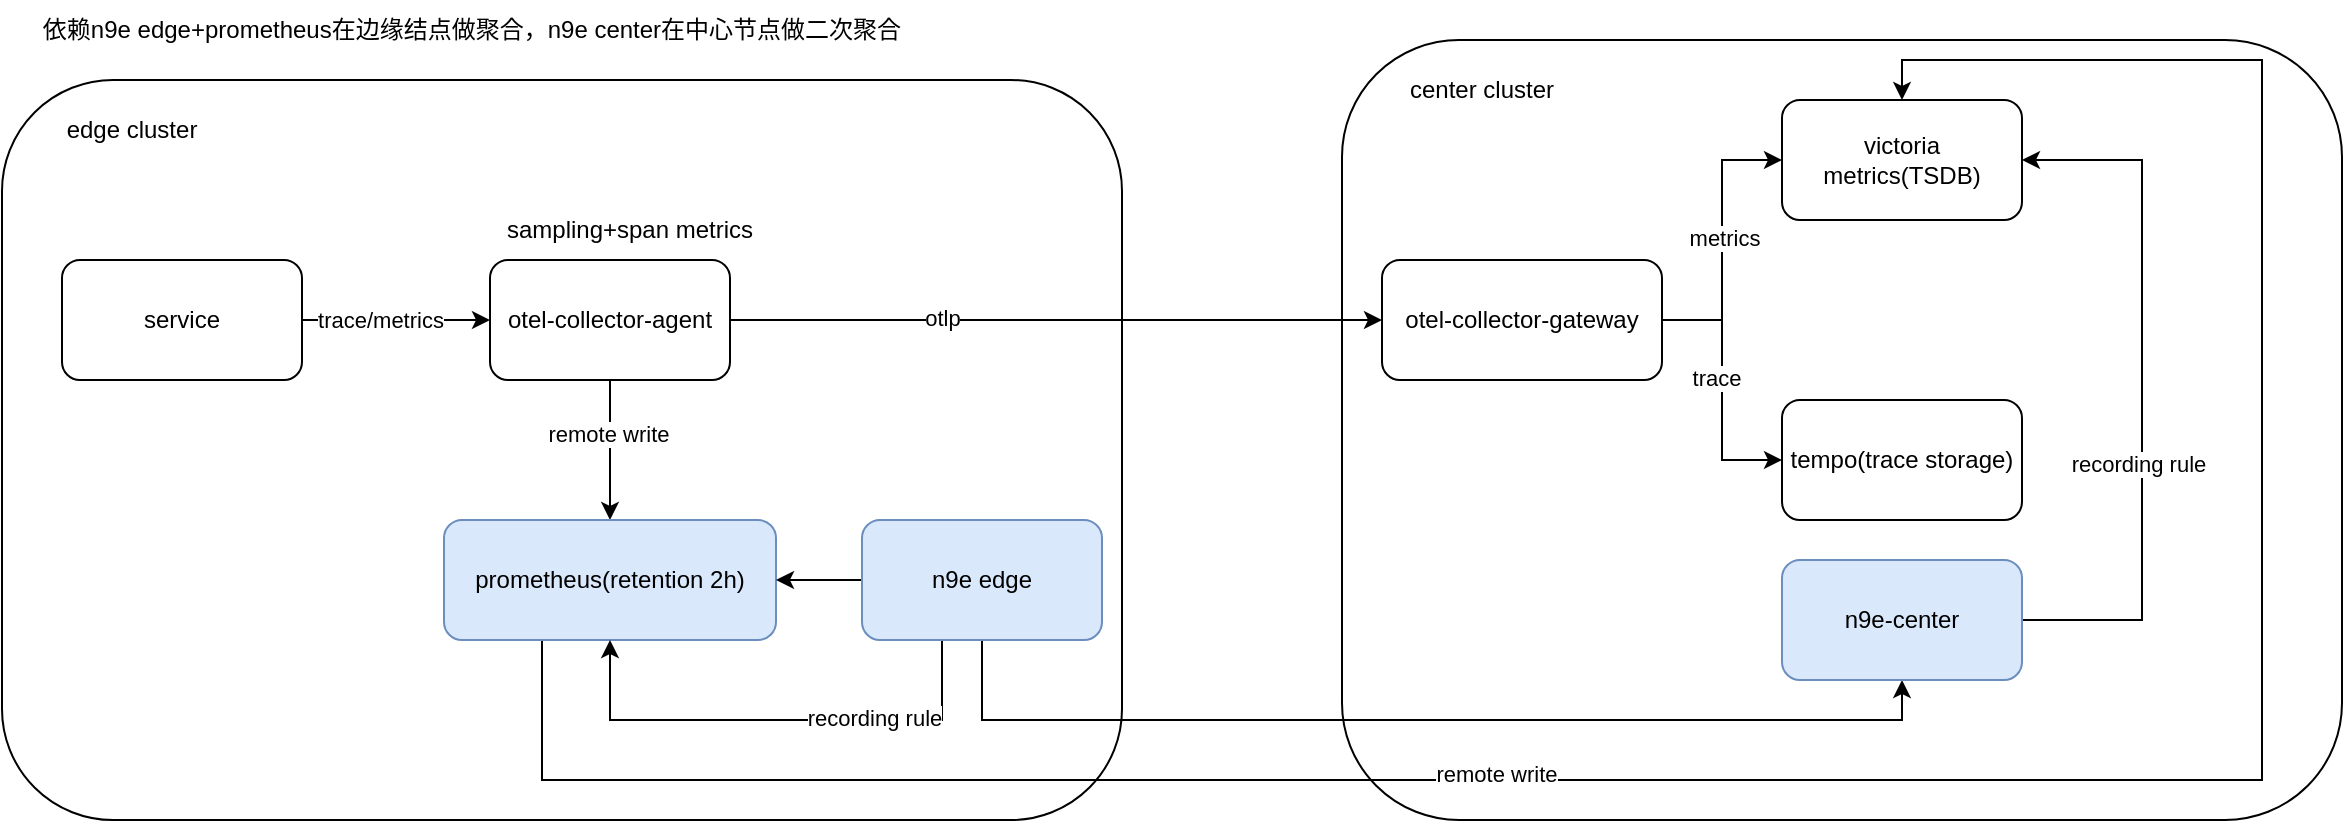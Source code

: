 <mxfile version="27.0.6">
  <diagram name="第 1 页" id="Llyd_JxIo9llld1Eh6yc">
    <mxGraphModel dx="1042" dy="792" grid="1" gridSize="10" guides="1" tooltips="1" connect="1" arrows="1" fold="1" page="1" pageScale="1" pageWidth="827" pageHeight="1169" math="0" shadow="0">
      <root>
        <mxCell id="0" />
        <mxCell id="1" parent="0" />
        <mxCell id="jy1ghTUTPIZ4kxCk0oRt-1" value="" style="rounded=1;whiteSpace=wrap;html=1;" parent="1" vertex="1">
          <mxGeometry x="780" y="200" width="500" height="390" as="geometry" />
        </mxCell>
        <mxCell id="jy1ghTUTPIZ4kxCk0oRt-2" value="" style="rounded=1;whiteSpace=wrap;html=1;" parent="1" vertex="1">
          <mxGeometry x="110" y="220" width="560" height="370" as="geometry" />
        </mxCell>
        <mxCell id="jy1ghTUTPIZ4kxCk0oRt-3" value="" style="edgeStyle=orthogonalEdgeStyle;rounded=0;orthogonalLoop=1;jettySize=auto;html=1;" parent="1" source="jy1ghTUTPIZ4kxCk0oRt-5" target="jy1ghTUTPIZ4kxCk0oRt-8" edge="1">
          <mxGeometry relative="1" as="geometry" />
        </mxCell>
        <mxCell id="jy1ghTUTPIZ4kxCk0oRt-4" value="trace/metrics" style="edgeLabel;html=1;align=center;verticalAlign=middle;resizable=0;points=[];" parent="jy1ghTUTPIZ4kxCk0oRt-3" vertex="1" connectable="0">
          <mxGeometry x="-0.175" relative="1" as="geometry">
            <mxPoint as="offset" />
          </mxGeometry>
        </mxCell>
        <mxCell id="jy1ghTUTPIZ4kxCk0oRt-5" value="service" style="rounded=1;whiteSpace=wrap;html=1;" parent="1" vertex="1">
          <mxGeometry x="140" y="310" width="120" height="60" as="geometry" />
        </mxCell>
        <mxCell id="jy1ghTUTPIZ4kxCk0oRt-6" value="" style="edgeStyle=orthogonalEdgeStyle;rounded=0;orthogonalLoop=1;jettySize=auto;html=1;" parent="1" source="jy1ghTUTPIZ4kxCk0oRt-8" target="jy1ghTUTPIZ4kxCk0oRt-13" edge="1">
          <mxGeometry relative="1" as="geometry" />
        </mxCell>
        <mxCell id="jy1ghTUTPIZ4kxCk0oRt-7" value="otlp" style="edgeLabel;html=1;align=center;verticalAlign=middle;resizable=0;points=[];" parent="jy1ghTUTPIZ4kxCk0oRt-6" vertex="1" connectable="0">
          <mxGeometry x="-0.349" y="1" relative="1" as="geometry">
            <mxPoint as="offset" />
          </mxGeometry>
        </mxCell>
        <mxCell id="jy1ghTUTPIZ4kxCk0oRt-20" value="" style="edgeStyle=orthogonalEdgeStyle;rounded=0;orthogonalLoop=1;jettySize=auto;html=1;" parent="1" source="jy1ghTUTPIZ4kxCk0oRt-8" target="jy1ghTUTPIZ4kxCk0oRt-19" edge="1">
          <mxGeometry relative="1" as="geometry" />
        </mxCell>
        <mxCell id="jy1ghTUTPIZ4kxCk0oRt-21" value="remote write" style="edgeLabel;html=1;align=center;verticalAlign=middle;resizable=0;points=[];" parent="jy1ghTUTPIZ4kxCk0oRt-20" vertex="1" connectable="0">
          <mxGeometry x="-0.229" y="-1" relative="1" as="geometry">
            <mxPoint as="offset" />
          </mxGeometry>
        </mxCell>
        <mxCell id="jy1ghTUTPIZ4kxCk0oRt-8" value="otel-collector-agent" style="rounded=1;whiteSpace=wrap;html=1;" parent="1" vertex="1">
          <mxGeometry x="354" y="310" width="120" height="60" as="geometry" />
        </mxCell>
        <mxCell id="jy1ghTUTPIZ4kxCk0oRt-9" style="edgeStyle=orthogonalEdgeStyle;rounded=0;orthogonalLoop=1;jettySize=auto;html=1;entryX=0;entryY=0.5;entryDx=0;entryDy=0;" parent="1" source="jy1ghTUTPIZ4kxCk0oRt-13" target="jy1ghTUTPIZ4kxCk0oRt-16" edge="1">
          <mxGeometry relative="1" as="geometry" />
        </mxCell>
        <mxCell id="jy1ghTUTPIZ4kxCk0oRt-10" value="metrics" style="edgeLabel;html=1;align=center;verticalAlign=middle;resizable=0;points=[];" parent="jy1ghTUTPIZ4kxCk0oRt-9" vertex="1" connectable="0">
          <mxGeometry x="0.014" y="-1" relative="1" as="geometry">
            <mxPoint as="offset" />
          </mxGeometry>
        </mxCell>
        <mxCell id="jy1ghTUTPIZ4kxCk0oRt-11" style="edgeStyle=orthogonalEdgeStyle;rounded=0;orthogonalLoop=1;jettySize=auto;html=1;entryX=0;entryY=0.5;entryDx=0;entryDy=0;" parent="1" source="jy1ghTUTPIZ4kxCk0oRt-13" target="jy1ghTUTPIZ4kxCk0oRt-17" edge="1">
          <mxGeometry relative="1" as="geometry" />
        </mxCell>
        <mxCell id="jy1ghTUTPIZ4kxCk0oRt-12" value="trace" style="edgeLabel;html=1;align=center;verticalAlign=middle;resizable=0;points=[];" parent="jy1ghTUTPIZ4kxCk0oRt-11" vertex="1" connectable="0">
          <mxGeometry x="-0.1" y="-3" relative="1" as="geometry">
            <mxPoint as="offset" />
          </mxGeometry>
        </mxCell>
        <mxCell id="jy1ghTUTPIZ4kxCk0oRt-13" value="otel-collector-gateway" style="rounded=1;whiteSpace=wrap;html=1;" parent="1" vertex="1">
          <mxGeometry x="800" y="310" width="140" height="60" as="geometry" />
        </mxCell>
        <mxCell id="jy1ghTUTPIZ4kxCk0oRt-14" value="sampling+span metrics" style="text;html=1;align=center;verticalAlign=middle;whiteSpace=wrap;rounded=0;" parent="1" vertex="1">
          <mxGeometry x="354" y="280" width="140" height="30" as="geometry" />
        </mxCell>
        <mxCell id="jy1ghTUTPIZ4kxCk0oRt-15" value="edge cluster" style="text;html=1;align=center;verticalAlign=middle;whiteSpace=wrap;rounded=0;" parent="1" vertex="1">
          <mxGeometry x="130" y="230" width="90" height="30" as="geometry" />
        </mxCell>
        <mxCell id="jy1ghTUTPIZ4kxCk0oRt-16" value="victoria metrics(TSDB)" style="rounded=1;whiteSpace=wrap;html=1;" parent="1" vertex="1">
          <mxGeometry x="1000" y="230" width="120" height="60" as="geometry" />
        </mxCell>
        <mxCell id="jy1ghTUTPIZ4kxCk0oRt-17" value="tempo(trace storage)" style="rounded=1;whiteSpace=wrap;html=1;" parent="1" vertex="1">
          <mxGeometry x="1000" y="380" width="120" height="60" as="geometry" />
        </mxCell>
        <mxCell id="jy1ghTUTPIZ4kxCk0oRt-18" value="center cluster" style="text;html=1;align=center;verticalAlign=middle;whiteSpace=wrap;rounded=0;" parent="1" vertex="1">
          <mxGeometry x="800" y="210" width="100" height="30" as="geometry" />
        </mxCell>
        <mxCell id="cFDM4-sFiWI-TI5Vun9C-2" style="edgeStyle=orthogonalEdgeStyle;rounded=0;orthogonalLoop=1;jettySize=auto;html=1;entryX=0.5;entryY=0;entryDx=0;entryDy=0;" edge="1" parent="1" source="jy1ghTUTPIZ4kxCk0oRt-19" target="jy1ghTUTPIZ4kxCk0oRt-16">
          <mxGeometry relative="1" as="geometry">
            <Array as="points">
              <mxPoint x="380" y="570" />
              <mxPoint x="1240" y="570" />
              <mxPoint x="1240" y="210" />
              <mxPoint x="1060" y="210" />
            </Array>
          </mxGeometry>
        </mxCell>
        <mxCell id="cFDM4-sFiWI-TI5Vun9C-3" value="remote write" style="edgeLabel;html=1;align=center;verticalAlign=middle;resizable=0;points=[];" vertex="1" connectable="0" parent="cFDM4-sFiWI-TI5Vun9C-2">
          <mxGeometry x="-0.266" y="3" relative="1" as="geometry">
            <mxPoint as="offset" />
          </mxGeometry>
        </mxCell>
        <mxCell id="jy1ghTUTPIZ4kxCk0oRt-19" value="prometheus(retention 2h)" style="rounded=1;whiteSpace=wrap;html=1;fillColor=#dae8fc;strokeColor=#6c8ebf;" parent="1" vertex="1">
          <mxGeometry x="331" y="440" width="166" height="60" as="geometry" />
        </mxCell>
        <mxCell id="jy1ghTUTPIZ4kxCk0oRt-23" value="" style="edgeStyle=orthogonalEdgeStyle;rounded=0;orthogonalLoop=1;jettySize=auto;html=1;" parent="1" source="jy1ghTUTPIZ4kxCk0oRt-22" target="jy1ghTUTPIZ4kxCk0oRt-19" edge="1">
          <mxGeometry relative="1" as="geometry" />
        </mxCell>
        <mxCell id="jy1ghTUTPIZ4kxCk0oRt-25" style="edgeStyle=orthogonalEdgeStyle;rounded=0;orthogonalLoop=1;jettySize=auto;html=1;entryX=0.5;entryY=1;entryDx=0;entryDy=0;" parent="1" source="jy1ghTUTPIZ4kxCk0oRt-22" target="jy1ghTUTPIZ4kxCk0oRt-19" edge="1">
          <mxGeometry relative="1" as="geometry">
            <Array as="points">
              <mxPoint x="580" y="540" />
              <mxPoint x="414" y="540" />
            </Array>
          </mxGeometry>
        </mxCell>
        <mxCell id="jy1ghTUTPIZ4kxCk0oRt-26" value="recording rule" style="edgeLabel;html=1;align=center;verticalAlign=middle;resizable=0;points=[];" parent="jy1ghTUTPIZ4kxCk0oRt-25" vertex="1" connectable="0">
          <mxGeometry x="-0.394" y="-1" relative="1" as="geometry">
            <mxPoint as="offset" />
          </mxGeometry>
        </mxCell>
        <mxCell id="jy1ghTUTPIZ4kxCk0oRt-29" style="edgeStyle=orthogonalEdgeStyle;rounded=0;orthogonalLoop=1;jettySize=auto;html=1;entryX=0.5;entryY=1;entryDx=0;entryDy=0;" parent="1" source="jy1ghTUTPIZ4kxCk0oRt-22" target="jy1ghTUTPIZ4kxCk0oRt-27" edge="1">
          <mxGeometry relative="1" as="geometry">
            <Array as="points">
              <mxPoint x="600" y="540" />
            </Array>
          </mxGeometry>
        </mxCell>
        <mxCell id="jy1ghTUTPIZ4kxCk0oRt-22" value="n9e edge" style="rounded=1;whiteSpace=wrap;html=1;fillColor=#dae8fc;strokeColor=#6c8ebf;" parent="1" vertex="1">
          <mxGeometry x="540" y="440" width="120" height="60" as="geometry" />
        </mxCell>
        <mxCell id="jy1ghTUTPIZ4kxCk0oRt-30" style="edgeStyle=orthogonalEdgeStyle;rounded=0;orthogonalLoop=1;jettySize=auto;html=1;entryX=1;entryY=0.5;entryDx=0;entryDy=0;" parent="1" source="jy1ghTUTPIZ4kxCk0oRt-27" target="jy1ghTUTPIZ4kxCk0oRt-16" edge="1">
          <mxGeometry relative="1" as="geometry">
            <Array as="points">
              <mxPoint x="1180" y="490" />
              <mxPoint x="1180" y="260" />
            </Array>
          </mxGeometry>
        </mxCell>
        <mxCell id="jy1ghTUTPIZ4kxCk0oRt-31" value="recording rule" style="edgeLabel;html=1;align=center;verticalAlign=middle;resizable=0;points=[];" parent="jy1ghTUTPIZ4kxCk0oRt-30" vertex="1" connectable="0">
          <mxGeometry x="-0.211" y="2" relative="1" as="geometry">
            <mxPoint as="offset" />
          </mxGeometry>
        </mxCell>
        <mxCell id="jy1ghTUTPIZ4kxCk0oRt-27" value="n9e-center" style="rounded=1;whiteSpace=wrap;html=1;fillColor=#dae8fc;strokeColor=#6c8ebf;" parent="1" vertex="1">
          <mxGeometry x="1000" y="460" width="120" height="60" as="geometry" />
        </mxCell>
        <mxCell id="jy1ghTUTPIZ4kxCk0oRt-32" value="依赖n9e edge+prometheus在边缘结点做聚合，n9e center在中心节点做二次聚合" style="text;html=1;align=center;verticalAlign=middle;whiteSpace=wrap;rounded=0;" parent="1" vertex="1">
          <mxGeometry x="110" y="180" width="470" height="30" as="geometry" />
        </mxCell>
      </root>
    </mxGraphModel>
  </diagram>
</mxfile>
